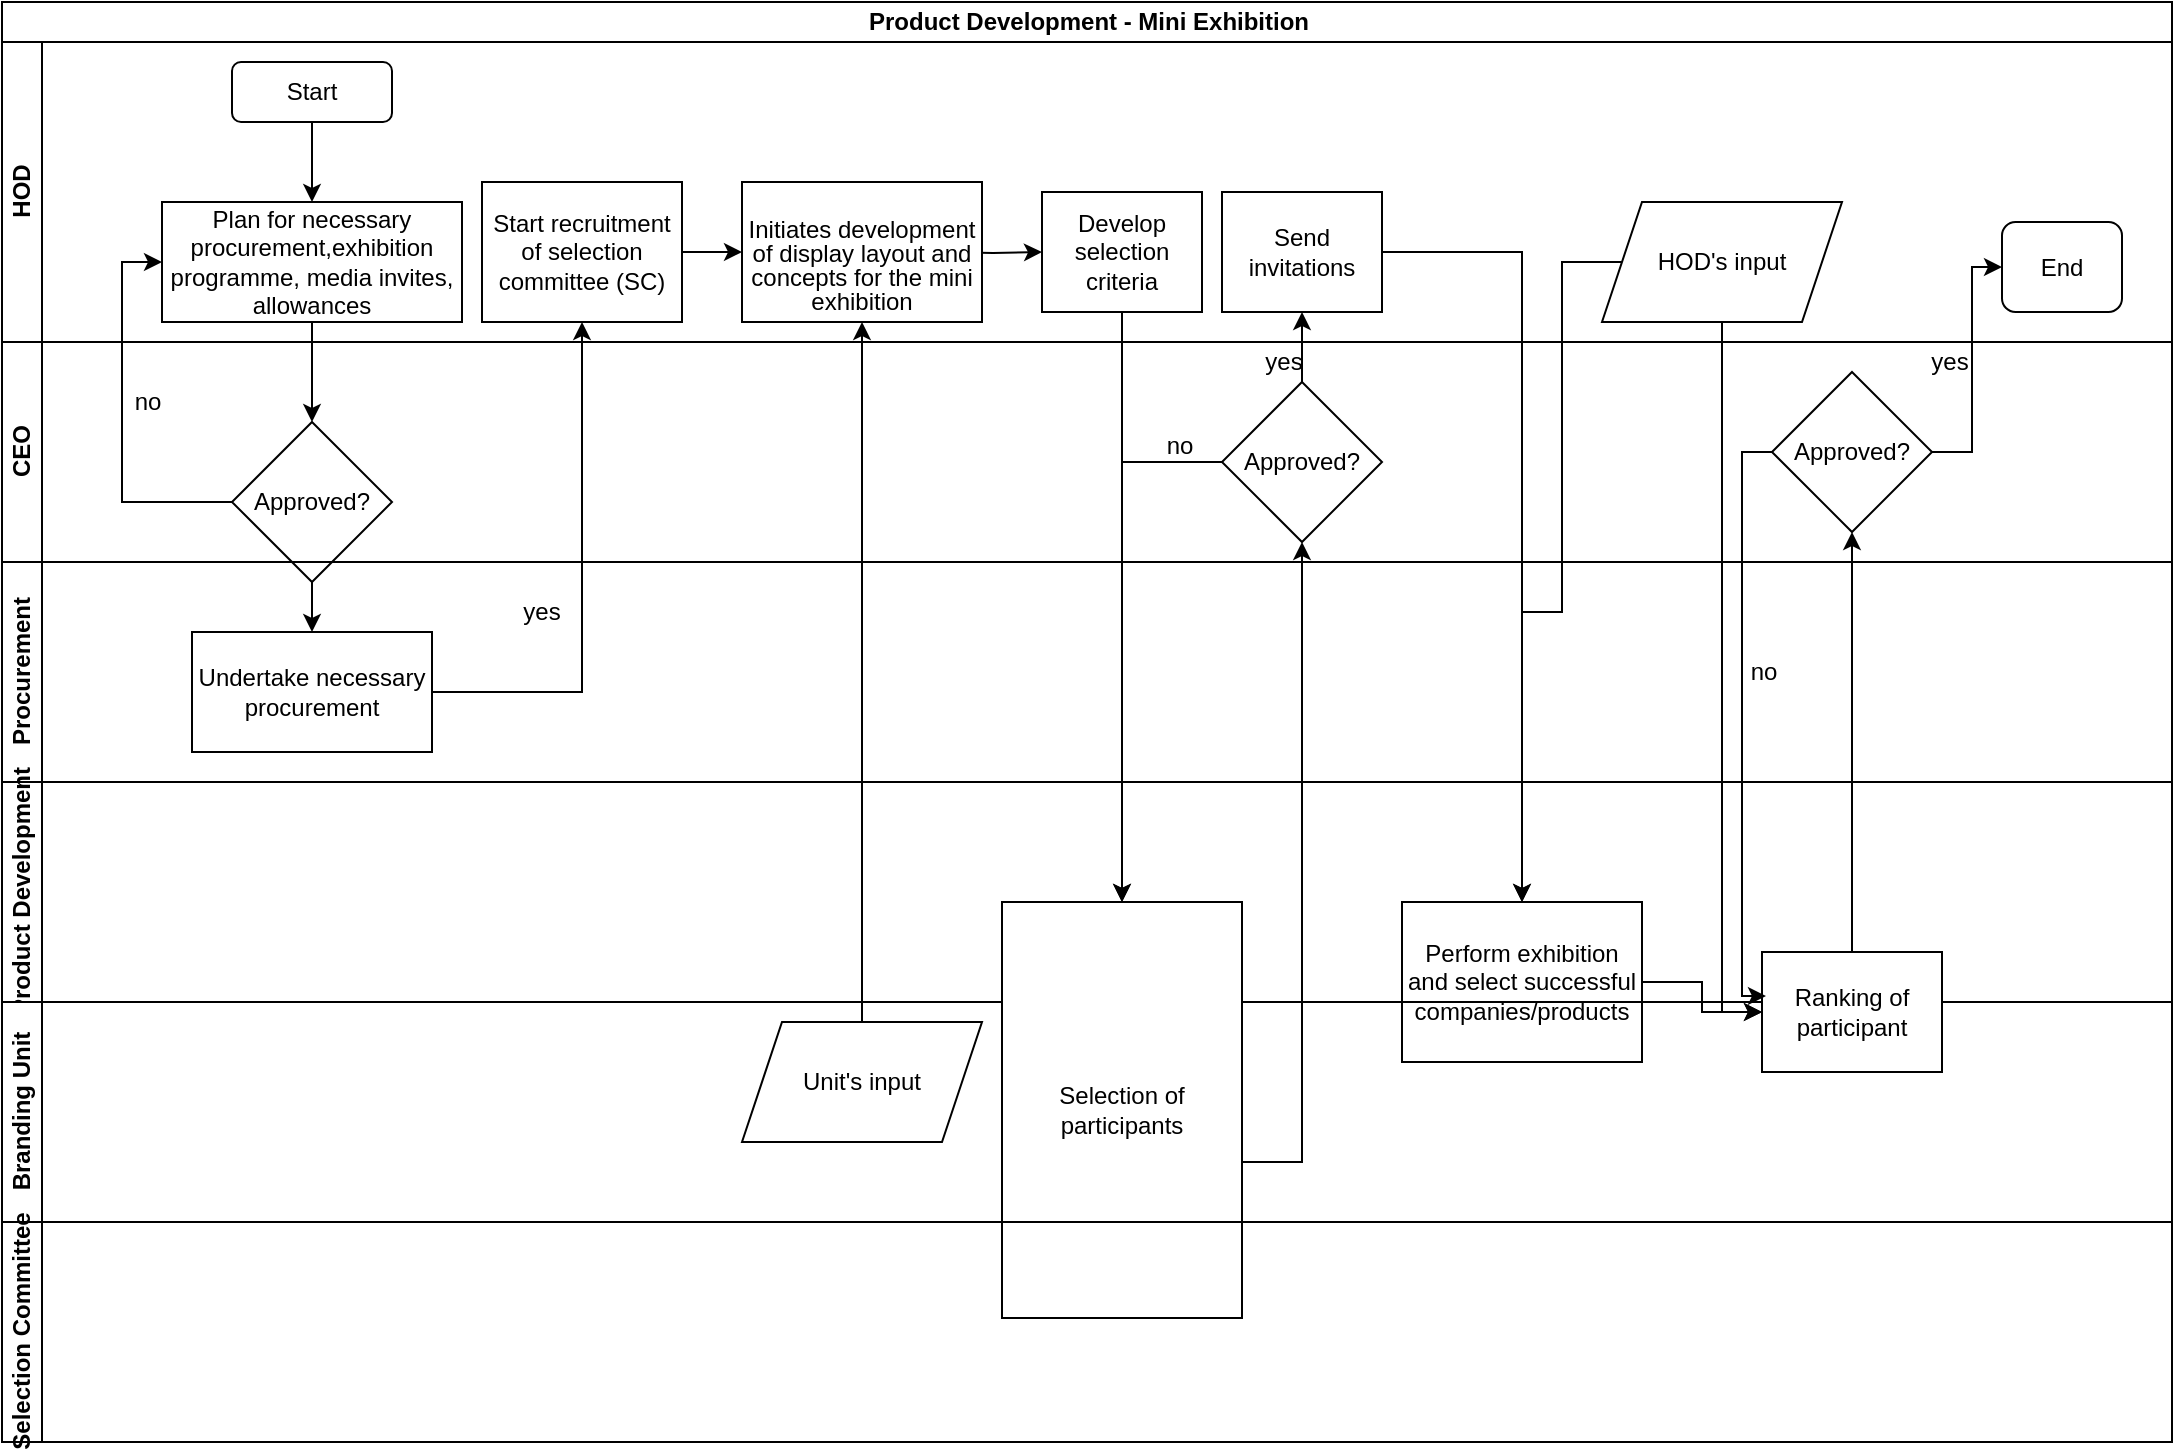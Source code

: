 <mxfile version="13.6.6" type="github">
  <diagram id="iS4VbfkvWqATDpr2NzcE" name="Page-1">
    <mxGraphModel dx="1038" dy="547" grid="1" gridSize="10" guides="1" tooltips="1" connect="1" arrows="1" fold="1" page="1" pageScale="1" pageWidth="1169" pageHeight="827" math="0" shadow="0">
      <root>
        <mxCell id="0" />
        <mxCell id="1" parent="0" />
        <mxCell id="rXSO16KiNVPudHFig_VC-1" value="Product Development - Mini Exhibition" style="swimlane;html=1;childLayout=stackLayout;resizeParent=1;resizeParentMax=0;horizontal=1;startSize=20;horizontalStack=0;" vertex="1" parent="1">
          <mxGeometry x="40" y="32" width="1085" height="720" as="geometry" />
        </mxCell>
        <mxCell id="rXSO16KiNVPudHFig_VC-2" value="HOD" style="swimlane;html=1;startSize=20;horizontal=0;" vertex="1" parent="rXSO16KiNVPudHFig_VC-1">
          <mxGeometry y="20" width="1085" height="150" as="geometry" />
        </mxCell>
        <mxCell id="rXSO16KiNVPudHFig_VC-5" value="Start" style="rounded=1;whiteSpace=wrap;html=1;" vertex="1" parent="rXSO16KiNVPudHFig_VC-2">
          <mxGeometry x="115" y="10" width="80" height="30" as="geometry" />
        </mxCell>
        <mxCell id="rXSO16KiNVPudHFig_VC-30" value="" style="edgeStyle=orthogonalEdgeStyle;rounded=0;orthogonalLoop=1;jettySize=auto;html=1;" edge="1" parent="rXSO16KiNVPudHFig_VC-2" target="rXSO16KiNVPudHFig_VC-29">
          <mxGeometry relative="1" as="geometry">
            <mxPoint x="470" y="105" as="sourcePoint" />
          </mxGeometry>
        </mxCell>
        <mxCell id="rXSO16KiNVPudHFig_VC-67" value="Send invitations" style="whiteSpace=wrap;html=1;rounded=0;" vertex="1" parent="rXSO16KiNVPudHFig_VC-2">
          <mxGeometry x="610" y="75" width="80" height="60" as="geometry" />
        </mxCell>
        <mxCell id="rXSO16KiNVPudHFig_VC-29" value="Develop selection criteria" style="whiteSpace=wrap;html=1;rounded=0;" vertex="1" parent="rXSO16KiNVPudHFig_VC-2">
          <mxGeometry x="520" y="75" width="80" height="60" as="geometry" />
        </mxCell>
        <mxCell id="rXSO16KiNVPudHFig_VC-17" value="&lt;br/&gt;&lt;p style=&quot;margin-bottom: 0in ; line-height: 100%&quot;&gt;&lt;font face=&quot;Arial, serif&quot;&gt;&lt;span lang=&quot;en-US&quot;&gt;Initiates development of display layout and concepts for the mini exhibition&lt;/span&gt;&lt;/font&gt;&lt;/p&gt;&lt;br/&gt;" style="whiteSpace=wrap;html=1;rounded=0;" vertex="1" parent="rXSO16KiNVPudHFig_VC-2">
          <mxGeometry x="370" y="70" width="120" height="70" as="geometry" />
        </mxCell>
        <mxCell id="rXSO16KiNVPudHFig_VC-13" value="Start recruitment of selection committee (SC)" style="whiteSpace=wrap;html=1;rounded=0;" vertex="1" parent="rXSO16KiNVPudHFig_VC-2">
          <mxGeometry x="240" y="70" width="100" height="70" as="geometry" />
        </mxCell>
        <mxCell id="rXSO16KiNVPudHFig_VC-6" value="Plan for necessary procurement,exhibition programme, media invites, allowances" style="rounded=0;whiteSpace=wrap;html=1;" vertex="1" parent="rXSO16KiNVPudHFig_VC-2">
          <mxGeometry x="80" y="80" width="150" height="60" as="geometry" />
        </mxCell>
        <mxCell id="rXSO16KiNVPudHFig_VC-8" value="" style="edgeStyle=orthogonalEdgeStyle;rounded=0;orthogonalLoop=1;jettySize=auto;html=1;entryX=0.5;entryY=0;entryDx=0;entryDy=0;" edge="1" parent="rXSO16KiNVPudHFig_VC-2" source="rXSO16KiNVPudHFig_VC-5" target="rXSO16KiNVPudHFig_VC-6">
          <mxGeometry relative="1" as="geometry">
            <mxPoint x="140" y="80" as="targetPoint" />
          </mxGeometry>
        </mxCell>
        <mxCell id="rXSO16KiNVPudHFig_VC-18" value="" style="edgeStyle=orthogonalEdgeStyle;rounded=0;orthogonalLoop=1;jettySize=auto;html=1;" edge="1" parent="rXSO16KiNVPudHFig_VC-2" source="rXSO16KiNVPudHFig_VC-13" target="rXSO16KiNVPudHFig_VC-17">
          <mxGeometry relative="1" as="geometry" />
        </mxCell>
        <mxCell id="rXSO16KiNVPudHFig_VC-78" value="HOD&#39;s input" style="shape=parallelogram;perimeter=parallelogramPerimeter;whiteSpace=wrap;html=1;fixedSize=1;" vertex="1" parent="rXSO16KiNVPudHFig_VC-2">
          <mxGeometry x="800" y="80" width="120" height="60" as="geometry" />
        </mxCell>
        <mxCell id="rXSO16KiNVPudHFig_VC-85" value="End" style="rounded=1;whiteSpace=wrap;html=1;" vertex="1" parent="rXSO16KiNVPudHFig_VC-2">
          <mxGeometry x="1000" y="90" width="60" height="45" as="geometry" />
        </mxCell>
        <mxCell id="rXSO16KiNVPudHFig_VC-3" value="CEO" style="swimlane;html=1;startSize=20;horizontal=0;" vertex="1" parent="rXSO16KiNVPudHFig_VC-1">
          <mxGeometry y="170" width="1085" height="110" as="geometry" />
        </mxCell>
        <mxCell id="rXSO16KiNVPudHFig_VC-28" value="no" style="text;html=1;strokeColor=none;fillColor=none;align=center;verticalAlign=middle;whiteSpace=wrap;rounded=0;" vertex="1" parent="rXSO16KiNVPudHFig_VC-3">
          <mxGeometry x="53" y="20" width="40" height="20" as="geometry" />
        </mxCell>
        <mxCell id="rXSO16KiNVPudHFig_VC-72" value="no" style="text;html=1;strokeColor=none;fillColor=none;align=center;verticalAlign=middle;whiteSpace=wrap;rounded=0;" vertex="1" parent="rXSO16KiNVPudHFig_VC-3">
          <mxGeometry x="569" y="42" width="40" height="20" as="geometry" />
        </mxCell>
        <mxCell id="rXSO16KiNVPudHFig_VC-81" value="Approved?" style="rhombus;whiteSpace=wrap;html=1;rounded=0;" vertex="1" parent="rXSO16KiNVPudHFig_VC-3">
          <mxGeometry x="885" y="15" width="80" height="80" as="geometry" />
        </mxCell>
        <mxCell id="rXSO16KiNVPudHFig_VC-65" value="Approved?" style="rhombus;whiteSpace=wrap;html=1;rounded=0;" vertex="1" parent="rXSO16KiNVPudHFig_VC-3">
          <mxGeometry x="610" y="20" width="80" height="80" as="geometry" />
        </mxCell>
        <mxCell id="rXSO16KiNVPudHFig_VC-9" value="Approved?" style="rhombus;whiteSpace=wrap;html=1;rounded=0;" vertex="1" parent="rXSO16KiNVPudHFig_VC-3">
          <mxGeometry x="115" y="40" width="80" height="80" as="geometry" />
        </mxCell>
        <mxCell id="rXSO16KiNVPudHFig_VC-69" value="yes" style="text;html=1;strokeColor=none;fillColor=none;align=center;verticalAlign=middle;whiteSpace=wrap;rounded=0;" vertex="1" parent="rXSO16KiNVPudHFig_VC-3">
          <mxGeometry x="621" width="40" height="20" as="geometry" />
        </mxCell>
        <mxCell id="rXSO16KiNVPudHFig_VC-86" value="yes" style="text;html=1;strokeColor=none;fillColor=none;align=center;verticalAlign=middle;whiteSpace=wrap;rounded=0;" vertex="1" parent="rXSO16KiNVPudHFig_VC-3">
          <mxGeometry x="954" width="40" height="20" as="geometry" />
        </mxCell>
        <mxCell id="rXSO16KiNVPudHFig_VC-4" value="Procurement" style="swimlane;html=1;startSize=20;horizontal=0;" vertex="1" parent="rXSO16KiNVPudHFig_VC-1">
          <mxGeometry y="280" width="1085" height="110" as="geometry" />
        </mxCell>
        <mxCell id="rXSO16KiNVPudHFig_VC-25" value="yes" style="text;html=1;strokeColor=none;fillColor=none;align=center;verticalAlign=middle;whiteSpace=wrap;rounded=0;" vertex="1" parent="rXSO16KiNVPudHFig_VC-4">
          <mxGeometry x="250" y="15" width="40" height="20" as="geometry" />
        </mxCell>
        <mxCell id="rXSO16KiNVPudHFig_VC-11" value="Undertake necessary procurement" style="whiteSpace=wrap;html=1;rounded=0;" vertex="1" parent="rXSO16KiNVPudHFig_VC-4">
          <mxGeometry x="95" y="35" width="120" height="60" as="geometry" />
        </mxCell>
        <mxCell id="rXSO16KiNVPudHFig_VC-91" value="no" style="text;html=1;strokeColor=none;fillColor=none;align=center;verticalAlign=middle;whiteSpace=wrap;rounded=0;" vertex="1" parent="rXSO16KiNVPudHFig_VC-4">
          <mxGeometry x="861" y="45" width="40" height="20" as="geometry" />
        </mxCell>
        <mxCell id="rXSO16KiNVPudHFig_VC-10" value="" style="edgeStyle=orthogonalEdgeStyle;rounded=0;orthogonalLoop=1;jettySize=auto;html=1;" edge="1" parent="rXSO16KiNVPudHFig_VC-1" source="rXSO16KiNVPudHFig_VC-6" target="rXSO16KiNVPudHFig_VC-9">
          <mxGeometry relative="1" as="geometry" />
        </mxCell>
        <mxCell id="rXSO16KiNVPudHFig_VC-12" value="" style="edgeStyle=orthogonalEdgeStyle;rounded=0;orthogonalLoop=1;jettySize=auto;html=1;" edge="1" parent="rXSO16KiNVPudHFig_VC-1" source="rXSO16KiNVPudHFig_VC-9" target="rXSO16KiNVPudHFig_VC-11">
          <mxGeometry relative="1" as="geometry" />
        </mxCell>
        <mxCell id="rXSO16KiNVPudHFig_VC-14" value="" style="edgeStyle=orthogonalEdgeStyle;rounded=0;orthogonalLoop=1;jettySize=auto;html=1;" edge="1" parent="rXSO16KiNVPudHFig_VC-1" source="rXSO16KiNVPudHFig_VC-11" target="rXSO16KiNVPudHFig_VC-13">
          <mxGeometry relative="1" as="geometry" />
        </mxCell>
        <mxCell id="rXSO16KiNVPudHFig_VC-15" value="Product Development" style="swimlane;html=1;startSize=20;horizontal=0;" vertex="1" parent="rXSO16KiNVPudHFig_VC-1">
          <mxGeometry y="390" width="1085" height="110" as="geometry" />
        </mxCell>
        <mxCell id="rXSO16KiNVPudHFig_VC-73" value="Perform exhibition and select successful companies/products" style="whiteSpace=wrap;html=1;rounded=0;" vertex="1" parent="rXSO16KiNVPudHFig_VC-15">
          <mxGeometry x="700" y="60" width="120" height="80" as="geometry" />
        </mxCell>
        <mxCell id="rXSO16KiNVPudHFig_VC-20" value="Branding Unit" style="swimlane;html=1;startSize=20;horizontal=0;" vertex="1" parent="rXSO16KiNVPudHFig_VC-1">
          <mxGeometry y="500" width="1085" height="110" as="geometry" />
        </mxCell>
        <mxCell id="rXSO16KiNVPudHFig_VC-22" value="Unit&#39;s input" style="shape=parallelogram;perimeter=parallelogramPerimeter;whiteSpace=wrap;html=1;fixedSize=1;" vertex="1" parent="rXSO16KiNVPudHFig_VC-20">
          <mxGeometry x="370" y="10" width="120" height="60" as="geometry" />
        </mxCell>
        <mxCell id="rXSO16KiNVPudHFig_VC-63" value="Selection of participants" style="whiteSpace=wrap;html=1;rounded=0;" vertex="1" parent="rXSO16KiNVPudHFig_VC-20">
          <mxGeometry x="500" y="-50" width="120" height="208" as="geometry" />
        </mxCell>
        <mxCell id="rXSO16KiNVPudHFig_VC-24" value="" style="edgeStyle=orthogonalEdgeStyle;rounded=0;orthogonalLoop=1;jettySize=auto;html=1;entryX=0.5;entryY=1;entryDx=0;entryDy=0;" edge="1" parent="rXSO16KiNVPudHFig_VC-1" source="rXSO16KiNVPudHFig_VC-22" target="rXSO16KiNVPudHFig_VC-17">
          <mxGeometry relative="1" as="geometry">
            <mxPoint x="480" y="500" as="targetPoint" />
          </mxGeometry>
        </mxCell>
        <mxCell id="rXSO16KiNVPudHFig_VC-27" value="" style="edgeStyle=orthogonalEdgeStyle;rounded=0;orthogonalLoop=1;jettySize=auto;html=1;entryX=0;entryY=0.5;entryDx=0;entryDy=0;" edge="1" parent="rXSO16KiNVPudHFig_VC-1" source="rXSO16KiNVPudHFig_VC-9" target="rXSO16KiNVPudHFig_VC-6">
          <mxGeometry relative="1" as="geometry">
            <mxPoint x="55" y="250" as="targetPoint" />
            <Array as="points">
              <mxPoint x="60" y="250" />
              <mxPoint x="60" y="130" />
            </Array>
          </mxGeometry>
        </mxCell>
        <mxCell id="rXSO16KiNVPudHFig_VC-61" value="Selection Committee" style="swimlane;html=1;startSize=20;horizontal=0;" vertex="1" parent="rXSO16KiNVPudHFig_VC-1">
          <mxGeometry y="610" width="1085" height="110" as="geometry" />
        </mxCell>
        <mxCell id="rXSO16KiNVPudHFig_VC-64" value="" style="edgeStyle=orthogonalEdgeStyle;rounded=0;orthogonalLoop=1;jettySize=auto;html=1;" edge="1" parent="rXSO16KiNVPudHFig_VC-1" source="rXSO16KiNVPudHFig_VC-29" target="rXSO16KiNVPudHFig_VC-63">
          <mxGeometry relative="1" as="geometry" />
        </mxCell>
        <mxCell id="rXSO16KiNVPudHFig_VC-66" value="" style="edgeStyle=orthogonalEdgeStyle;rounded=0;orthogonalLoop=1;jettySize=auto;html=1;" edge="1" parent="rXSO16KiNVPudHFig_VC-1" source="rXSO16KiNVPudHFig_VC-63" target="rXSO16KiNVPudHFig_VC-65">
          <mxGeometry relative="1" as="geometry">
            <Array as="points">
              <mxPoint x="650" y="580" />
            </Array>
          </mxGeometry>
        </mxCell>
        <mxCell id="rXSO16KiNVPudHFig_VC-68" value="" style="edgeStyle=orthogonalEdgeStyle;rounded=0;orthogonalLoop=1;jettySize=auto;html=1;" edge="1" parent="rXSO16KiNVPudHFig_VC-1" source="rXSO16KiNVPudHFig_VC-65" target="rXSO16KiNVPudHFig_VC-67">
          <mxGeometry relative="1" as="geometry" />
        </mxCell>
        <mxCell id="rXSO16KiNVPudHFig_VC-71" value="" style="edgeStyle=orthogonalEdgeStyle;rounded=0;orthogonalLoop=1;jettySize=auto;html=1;entryX=0.5;entryY=0;entryDx=0;entryDy=0;" edge="1" parent="rXSO16KiNVPudHFig_VC-1" source="rXSO16KiNVPudHFig_VC-65" target="rXSO16KiNVPudHFig_VC-63">
          <mxGeometry relative="1" as="geometry">
            <mxPoint x="550" y="230" as="targetPoint" />
            <Array as="points">
              <mxPoint x="560" y="230" />
            </Array>
          </mxGeometry>
        </mxCell>
        <mxCell id="rXSO16KiNVPudHFig_VC-74" value="" style="edgeStyle=orthogonalEdgeStyle;rounded=0;orthogonalLoop=1;jettySize=auto;html=1;" edge="1" parent="rXSO16KiNVPudHFig_VC-1" source="rXSO16KiNVPudHFig_VC-67" target="rXSO16KiNVPudHFig_VC-73">
          <mxGeometry relative="1" as="geometry" />
        </mxCell>
        <mxCell id="rXSO16KiNVPudHFig_VC-84" value="" style="edgeStyle=orthogonalEdgeStyle;rounded=0;orthogonalLoop=1;jettySize=auto;html=1;entryX=0;entryY=0.5;entryDx=0;entryDy=0;" edge="1" parent="rXSO16KiNVPudHFig_VC-1" source="rXSO16KiNVPudHFig_VC-81" target="rXSO16KiNVPudHFig_VC-85">
          <mxGeometry relative="1" as="geometry">
            <mxPoint x="1025" y="225" as="targetPoint" />
            <Array as="points">
              <mxPoint x="985" y="225" />
              <mxPoint x="985" y="133" />
            </Array>
          </mxGeometry>
        </mxCell>
        <mxCell id="rXSO16KiNVPudHFig_VC-93" value="" style="edgeStyle=orthogonalEdgeStyle;rounded=0;orthogonalLoop=1;jettySize=auto;html=1;entryX=0.5;entryY=0;entryDx=0;entryDy=0;" edge="1" parent="rXSO16KiNVPudHFig_VC-1" source="rXSO16KiNVPudHFig_VC-78" target="rXSO16KiNVPudHFig_VC-73">
          <mxGeometry relative="1" as="geometry">
            <mxPoint x="710" y="130" as="targetPoint" />
            <Array as="points">
              <mxPoint x="780" y="130" />
              <mxPoint x="780" y="305" />
              <mxPoint x="760" y="305" />
            </Array>
          </mxGeometry>
        </mxCell>
        <mxCell id="rXSO16KiNVPudHFig_VC-82" value="" style="edgeStyle=orthogonalEdgeStyle;rounded=0;orthogonalLoop=1;jettySize=auto;html=1;" edge="1" parent="1" source="rXSO16KiNVPudHFig_VC-75" target="rXSO16KiNVPudHFig_VC-81">
          <mxGeometry relative="1" as="geometry" />
        </mxCell>
        <mxCell id="rXSO16KiNVPudHFig_VC-75" value="Ranking of participant" style="whiteSpace=wrap;html=1;rounded=0;" vertex="1" parent="1">
          <mxGeometry x="920" y="507" width="90" height="60" as="geometry" />
        </mxCell>
        <mxCell id="rXSO16KiNVPudHFig_VC-76" value="" style="edgeStyle=orthogonalEdgeStyle;rounded=0;orthogonalLoop=1;jettySize=auto;html=1;" edge="1" parent="1" source="rXSO16KiNVPudHFig_VC-73" target="rXSO16KiNVPudHFig_VC-75">
          <mxGeometry relative="1" as="geometry" />
        </mxCell>
        <mxCell id="rXSO16KiNVPudHFig_VC-80" value="" style="edgeStyle=orthogonalEdgeStyle;rounded=0;orthogonalLoop=1;jettySize=auto;html=1;entryX=0;entryY=0.5;entryDx=0;entryDy=0;" edge="1" parent="1" source="rXSO16KiNVPudHFig_VC-78" target="rXSO16KiNVPudHFig_VC-75">
          <mxGeometry relative="1" as="geometry">
            <mxPoint x="900" y="272" as="targetPoint" />
          </mxGeometry>
        </mxCell>
        <mxCell id="rXSO16KiNVPudHFig_VC-88" value="" style="edgeStyle=orthogonalEdgeStyle;rounded=0;orthogonalLoop=1;jettySize=auto;html=1;entryX=0.022;entryY=0.367;entryDx=0;entryDy=0;entryPerimeter=0;" edge="1" parent="1" source="rXSO16KiNVPudHFig_VC-81" target="rXSO16KiNVPudHFig_VC-75">
          <mxGeometry relative="1" as="geometry">
            <mxPoint x="865" y="257" as="targetPoint" />
            <Array as="points">
              <mxPoint x="910" y="257" />
              <mxPoint x="910" y="529" />
            </Array>
          </mxGeometry>
        </mxCell>
      </root>
    </mxGraphModel>
  </diagram>
</mxfile>
